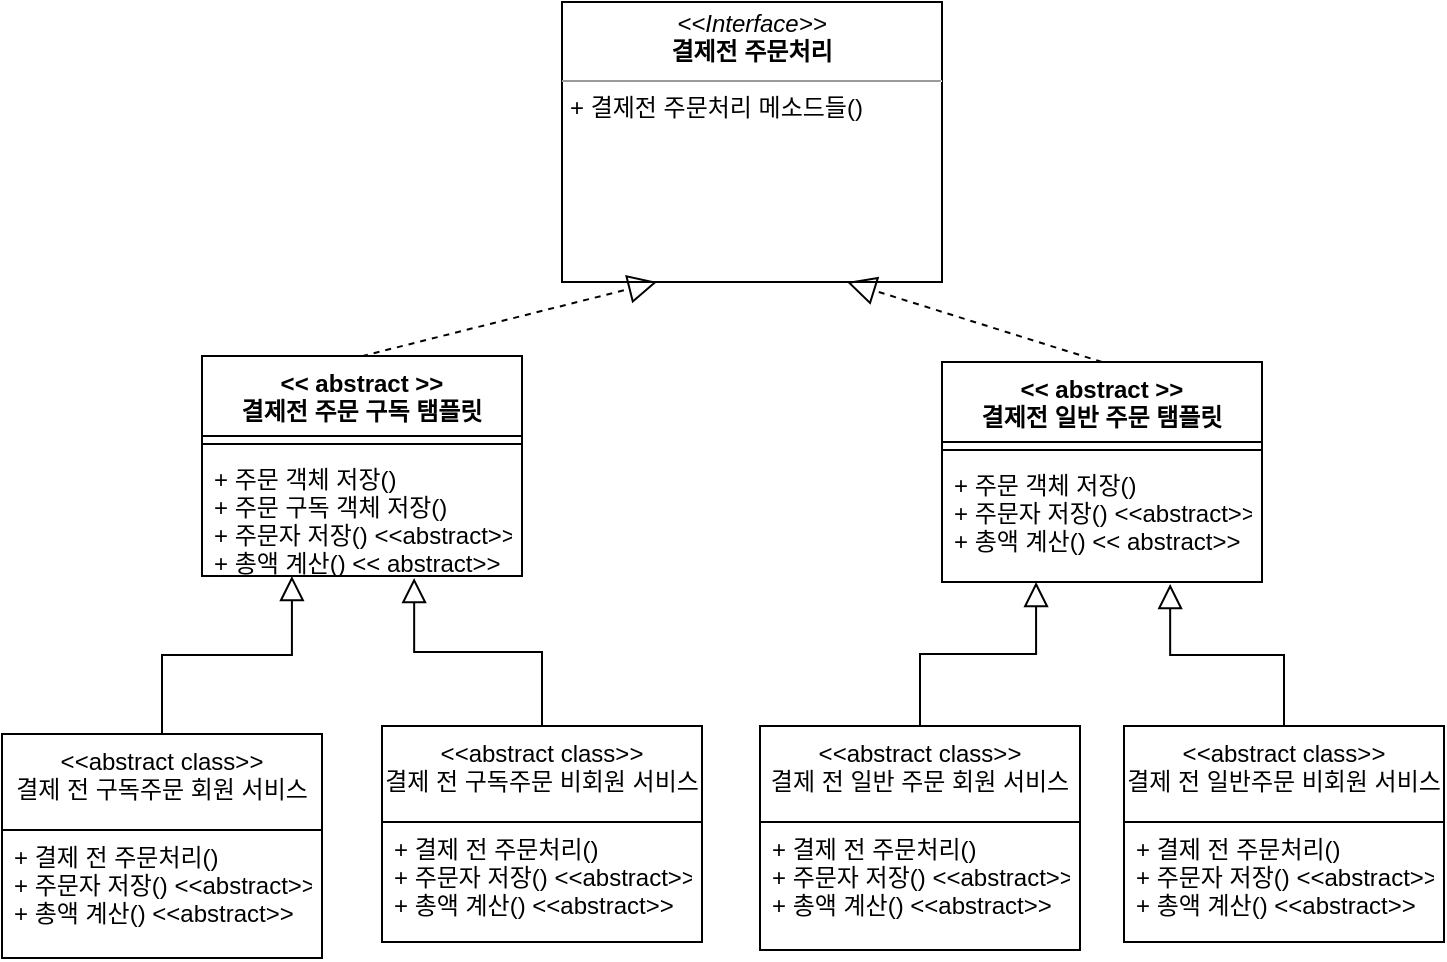 <mxfile version="20.8.23" type="github">
  <diagram id="C5RBs43oDa-KdzZeNtuy" name="Page-1">
    <mxGraphModel dx="794" dy="548" grid="1" gridSize="10" guides="1" tooltips="1" connect="1" arrows="1" fold="1" page="1" pageScale="1" pageWidth="827" pageHeight="1169" math="0" shadow="0">
      <root>
        <mxCell id="WIyWlLk6GJQsqaUBKTNV-0" />
        <mxCell id="WIyWlLk6GJQsqaUBKTNV-1" parent="WIyWlLk6GJQsqaUBKTNV-0" />
        <mxCell id="TGdPAaWpjssM8afYQw6g-5" value="&lt;p style=&quot;margin:0px;margin-top:4px;text-align:center;&quot;&gt;&lt;i&gt;&amp;lt;&amp;lt;Interface&amp;gt;&amp;gt;&lt;/i&gt;&lt;br&gt;&lt;b&gt;결제전 주문처리&lt;/b&gt;&lt;/p&gt;&lt;hr size=&quot;1&quot;&gt;&lt;p style=&quot;margin:0px;margin-left:4px;&quot;&gt;&lt;/p&gt;&lt;p style=&quot;margin:0px;margin-left:4px;&quot;&gt;+ 결제전 주문처리 메소드들()&lt;br&gt;&lt;br&gt;&lt;/p&gt;" style="verticalAlign=top;align=left;overflow=fill;fontSize=12;fontFamily=Helvetica;html=1;" vertex="1" parent="WIyWlLk6GJQsqaUBKTNV-1">
          <mxGeometry x="360" y="530" width="190" height="140" as="geometry" />
        </mxCell>
        <mxCell id="TGdPAaWpjssM8afYQw6g-6" value="" style="endArrow=block;dashed=1;endFill=0;endSize=12;html=1;rounded=0;entryX=0.25;entryY=1;entryDx=0;entryDy=0;exitX=0.5;exitY=0;exitDx=0;exitDy=0;" edge="1" parent="WIyWlLk6GJQsqaUBKTNV-1" source="TGdPAaWpjssM8afYQw6g-7" target="TGdPAaWpjssM8afYQw6g-5">
          <mxGeometry width="160" relative="1" as="geometry">
            <mxPoint x="270" y="747.06" as="sourcePoint" />
            <mxPoint x="391.94" y="670" as="targetPoint" />
          </mxGeometry>
        </mxCell>
        <mxCell id="TGdPAaWpjssM8afYQw6g-7" value="&lt;&lt; abstract &gt;&gt;&#xa;결제전 주문 구독 탬플릿" style="swimlane;fontStyle=1;align=center;verticalAlign=top;childLayout=stackLayout;horizontal=1;startSize=40;horizontalStack=0;resizeParent=1;resizeParentMax=0;resizeLast=0;collapsible=1;marginBottom=0;" vertex="1" parent="WIyWlLk6GJQsqaUBKTNV-1">
          <mxGeometry x="180" y="707.06" width="160" height="110" as="geometry" />
        </mxCell>
        <mxCell id="TGdPAaWpjssM8afYQw6g-9" value="" style="line;strokeWidth=1;fillColor=none;align=left;verticalAlign=middle;spacingTop=-1;spacingLeft=3;spacingRight=3;rotatable=0;labelPosition=right;points=[];portConstraint=eastwest;strokeColor=inherit;" vertex="1" parent="TGdPAaWpjssM8afYQw6g-7">
          <mxGeometry y="40" width="160" height="8" as="geometry" />
        </mxCell>
        <mxCell id="TGdPAaWpjssM8afYQw6g-10" value="+ 주문 객체 저장()&#xa;+ 주문 구독 객체 저장()&#xa;+ 주문자 저장() &lt;&lt;abstract&gt;&gt;&#xa;+ 총액 계산() &lt;&lt; abstract&gt;&gt;" style="text;strokeColor=none;fillColor=none;align=left;verticalAlign=top;spacingLeft=4;spacingRight=4;overflow=hidden;rotatable=0;points=[[0,0.5],[1,0.5]];portConstraint=eastwest;" vertex="1" parent="TGdPAaWpjssM8afYQw6g-7">
          <mxGeometry y="48" width="160" height="62" as="geometry" />
        </mxCell>
        <mxCell id="TGdPAaWpjssM8afYQw6g-12" value="" style="endArrow=block;dashed=1;endFill=0;endSize=12;html=1;rounded=0;exitX=0.5;exitY=0;exitDx=0;exitDy=0;entryX=0.75;entryY=1;entryDx=0;entryDy=0;" edge="1" parent="WIyWlLk6GJQsqaUBKTNV-1" source="TGdPAaWpjssM8afYQw6g-13" target="TGdPAaWpjssM8afYQw6g-5">
          <mxGeometry width="160" relative="1" as="geometry">
            <mxPoint x="570" y="720" as="sourcePoint" />
            <mxPoint x="410" y="670" as="targetPoint" />
          </mxGeometry>
        </mxCell>
        <mxCell id="TGdPAaWpjssM8afYQw6g-13" value="&lt;&lt; abstract &gt;&gt;&#xa;결제전 일반 주문 탬플릿" style="swimlane;fontStyle=1;align=center;verticalAlign=top;childLayout=stackLayout;horizontal=1;startSize=40;horizontalStack=0;resizeParent=1;resizeParentMax=0;resizeLast=0;collapsible=1;marginBottom=0;" vertex="1" parent="WIyWlLk6GJQsqaUBKTNV-1">
          <mxGeometry x="550" y="710" width="160" height="110" as="geometry" />
        </mxCell>
        <mxCell id="TGdPAaWpjssM8afYQw6g-14" value="" style="line;strokeWidth=1;fillColor=none;align=left;verticalAlign=middle;spacingTop=-1;spacingLeft=3;spacingRight=3;rotatable=0;labelPosition=right;points=[];portConstraint=eastwest;strokeColor=inherit;" vertex="1" parent="TGdPAaWpjssM8afYQw6g-13">
          <mxGeometry y="40" width="160" height="8" as="geometry" />
        </mxCell>
        <mxCell id="TGdPAaWpjssM8afYQw6g-15" value="+ 주문 객체 저장()&#xa;+ 주문자 저장() &lt;&lt;abstract&gt;&gt;&#xa;+ 총액 계산() &lt;&lt; abstract&gt;&gt;" style="text;strokeColor=none;fillColor=none;align=left;verticalAlign=top;spacingLeft=4;spacingRight=4;overflow=hidden;rotatable=0;points=[[0,0.5],[1,0.5]];portConstraint=eastwest;" vertex="1" parent="TGdPAaWpjssM8afYQw6g-13">
          <mxGeometry y="48" width="160" height="62" as="geometry" />
        </mxCell>
        <mxCell id="TGdPAaWpjssM8afYQw6g-16" value="&lt;&lt;abstract class&gt;&gt;&#xa;결제 전 구독주문 회원 서비스" style="swimlane;fontStyle=0;align=center;verticalAlign=top;childLayout=stackLayout;horizontal=1;startSize=48;horizontalStack=0;resizeParent=1;resizeLast=0;collapsible=1;marginBottom=0;rounded=0;shadow=0;strokeWidth=1;" vertex="1" parent="WIyWlLk6GJQsqaUBKTNV-1">
          <mxGeometry x="80" y="896.06" width="160" height="112" as="geometry">
            <mxRectangle x="130" y="380" width="160" height="26" as="alternateBounds" />
          </mxGeometry>
        </mxCell>
        <mxCell id="TGdPAaWpjssM8afYQw6g-17" value="+ 결제 전 주문처리()&#xa;+ 주문자 저장() &lt;&lt;abstract&gt;&gt;&#xa;+ 총액 계산() &lt;&lt;abstract&gt;&gt;" style="text;align=left;verticalAlign=top;spacingLeft=4;spacingRight=4;overflow=hidden;rotatable=0;points=[[0,0.5],[1,0.5]];portConstraint=eastwest;" vertex="1" parent="TGdPAaWpjssM8afYQw6g-16">
          <mxGeometry y="48" width="160" height="52" as="geometry" />
        </mxCell>
        <mxCell id="TGdPAaWpjssM8afYQw6g-18" value="" style="endArrow=block;endSize=10;endFill=0;shadow=0;strokeWidth=1;rounded=0;edgeStyle=elbowEdgeStyle;elbow=vertical;entryX=0.281;entryY=1;entryDx=0;entryDy=0;entryPerimeter=0;" edge="1" parent="WIyWlLk6GJQsqaUBKTNV-1" source="TGdPAaWpjssM8afYQw6g-16" target="TGdPAaWpjssM8afYQw6g-10">
          <mxGeometry width="160" relative="1" as="geometry">
            <mxPoint x="160" y="772.06" as="sourcePoint" />
            <mxPoint x="260" y="827.06" as="targetPoint" />
          </mxGeometry>
        </mxCell>
        <mxCell id="TGdPAaWpjssM8afYQw6g-19" value="&lt;&lt;abstract class&gt;&gt;&#xa;결제 전 구독주문 비회원 서비스" style="swimlane;fontStyle=0;align=center;verticalAlign=top;childLayout=stackLayout;horizontal=1;startSize=48;horizontalStack=0;resizeParent=1;resizeLast=0;collapsible=1;marginBottom=0;rounded=0;shadow=0;strokeWidth=1;" vertex="1" parent="WIyWlLk6GJQsqaUBKTNV-1">
          <mxGeometry x="270" y="892.06" width="160" height="108" as="geometry">
            <mxRectangle x="340" y="380" width="170" height="26" as="alternateBounds" />
          </mxGeometry>
        </mxCell>
        <mxCell id="TGdPAaWpjssM8afYQw6g-20" value="+ 결제 전 주문처리()&#xa;+ 주문자 저장() &lt;&lt;abstract&gt;&gt;&#xa;+ 총액 계산() &lt;&lt;abstract&gt;&gt;" style="text;align=left;verticalAlign=top;spacingLeft=4;spacingRight=4;overflow=hidden;rotatable=0;points=[[0,0.5],[1,0.5]];portConstraint=eastwest;" vertex="1" parent="TGdPAaWpjssM8afYQw6g-19">
          <mxGeometry y="48" width="160" height="60" as="geometry" />
        </mxCell>
        <mxCell id="TGdPAaWpjssM8afYQw6g-21" value="" style="endArrow=block;endSize=10;endFill=0;shadow=0;strokeWidth=1;rounded=0;edgeStyle=elbowEdgeStyle;elbow=vertical;entryX=0.663;entryY=1.016;entryDx=0;entryDy=0;entryPerimeter=0;exitX=0.5;exitY=0;exitDx=0;exitDy=0;" edge="1" parent="WIyWlLk6GJQsqaUBKTNV-1" source="TGdPAaWpjssM8afYQw6g-19" target="TGdPAaWpjssM8afYQw6g-10">
          <mxGeometry width="160" relative="1" as="geometry">
            <mxPoint x="365" y="897.06" as="sourcePoint" />
            <mxPoint x="260" y="827.06" as="targetPoint" />
          </mxGeometry>
        </mxCell>
        <mxCell id="TGdPAaWpjssM8afYQw6g-22" value="&lt;&lt;abstract class&gt;&gt;&#xa;결제 전 일반 주문 회원 서비스" style="swimlane;fontStyle=0;align=center;verticalAlign=top;childLayout=stackLayout;horizontal=1;startSize=48;horizontalStack=0;resizeParent=1;resizeLast=0;collapsible=1;marginBottom=0;rounded=0;shadow=0;strokeWidth=1;" vertex="1" parent="WIyWlLk6GJQsqaUBKTNV-1">
          <mxGeometry x="459" y="892.06" width="160" height="112" as="geometry">
            <mxRectangle x="130" y="380" width="160" height="26" as="alternateBounds" />
          </mxGeometry>
        </mxCell>
        <mxCell id="TGdPAaWpjssM8afYQw6g-23" value="+ 결제 전 주문처리()&#xa;+ 주문자 저장() &lt;&lt;abstract&gt;&gt;&#xa;+ 총액 계산() &lt;&lt;abstract&gt;&gt;" style="text;align=left;verticalAlign=top;spacingLeft=4;spacingRight=4;overflow=hidden;rotatable=0;points=[[0,0.5],[1,0.5]];portConstraint=eastwest;" vertex="1" parent="TGdPAaWpjssM8afYQw6g-22">
          <mxGeometry y="48" width="160" height="62" as="geometry" />
        </mxCell>
        <mxCell id="TGdPAaWpjssM8afYQw6g-24" value="&lt;&lt;abstract class&gt;&gt;&#xa;결제 전 일반주문 비회원 서비스" style="swimlane;fontStyle=0;align=center;verticalAlign=top;childLayout=stackLayout;horizontal=1;startSize=48;horizontalStack=0;resizeParent=1;resizeLast=0;collapsible=1;marginBottom=0;rounded=0;shadow=0;strokeWidth=1;" vertex="1" parent="WIyWlLk6GJQsqaUBKTNV-1">
          <mxGeometry x="641" y="892.06" width="160" height="108" as="geometry">
            <mxRectangle x="340" y="380" width="170" height="26" as="alternateBounds" />
          </mxGeometry>
        </mxCell>
        <mxCell id="TGdPAaWpjssM8afYQw6g-25" value="+ 결제 전 주문처리()&#xa;+ 주문자 저장() &lt;&lt;abstract&gt;&gt;&#xa;+ 총액 계산() &lt;&lt;abstract&gt;&gt;" style="text;align=left;verticalAlign=top;spacingLeft=4;spacingRight=4;overflow=hidden;rotatable=0;points=[[0,0.5],[1,0.5]];portConstraint=eastwest;" vertex="1" parent="TGdPAaWpjssM8afYQw6g-24">
          <mxGeometry y="48" width="160" height="60" as="geometry" />
        </mxCell>
        <mxCell id="TGdPAaWpjssM8afYQw6g-27" value="" style="endArrow=block;endSize=10;endFill=0;shadow=0;strokeWidth=1;rounded=0;edgeStyle=elbowEdgeStyle;elbow=vertical;entryX=0.713;entryY=1.016;entryDx=0;entryDy=0;entryPerimeter=0;exitX=0.5;exitY=0;exitDx=0;exitDy=0;" edge="1" parent="WIyWlLk6GJQsqaUBKTNV-1" source="TGdPAaWpjssM8afYQw6g-24" target="TGdPAaWpjssM8afYQw6g-15">
          <mxGeometry width="160" relative="1" as="geometry">
            <mxPoint x="740" y="924" as="sourcePoint" />
            <mxPoint x="676" y="850" as="targetPoint" />
          </mxGeometry>
        </mxCell>
        <mxCell id="TGdPAaWpjssM8afYQw6g-28" value="" style="endArrow=block;endSize=10;endFill=0;shadow=0;strokeWidth=1;rounded=0;edgeStyle=elbowEdgeStyle;elbow=vertical;entryX=0.294;entryY=1;entryDx=0;entryDy=0;entryPerimeter=0;exitX=0.5;exitY=0;exitDx=0;exitDy=0;" edge="1" parent="WIyWlLk6GJQsqaUBKTNV-1" source="TGdPAaWpjssM8afYQw6g-22" target="TGdPAaWpjssM8afYQw6g-15">
          <mxGeometry width="160" relative="1" as="geometry">
            <mxPoint x="520" y="890" as="sourcePoint" />
            <mxPoint x="480" y="810" as="targetPoint" />
          </mxGeometry>
        </mxCell>
      </root>
    </mxGraphModel>
  </diagram>
</mxfile>
